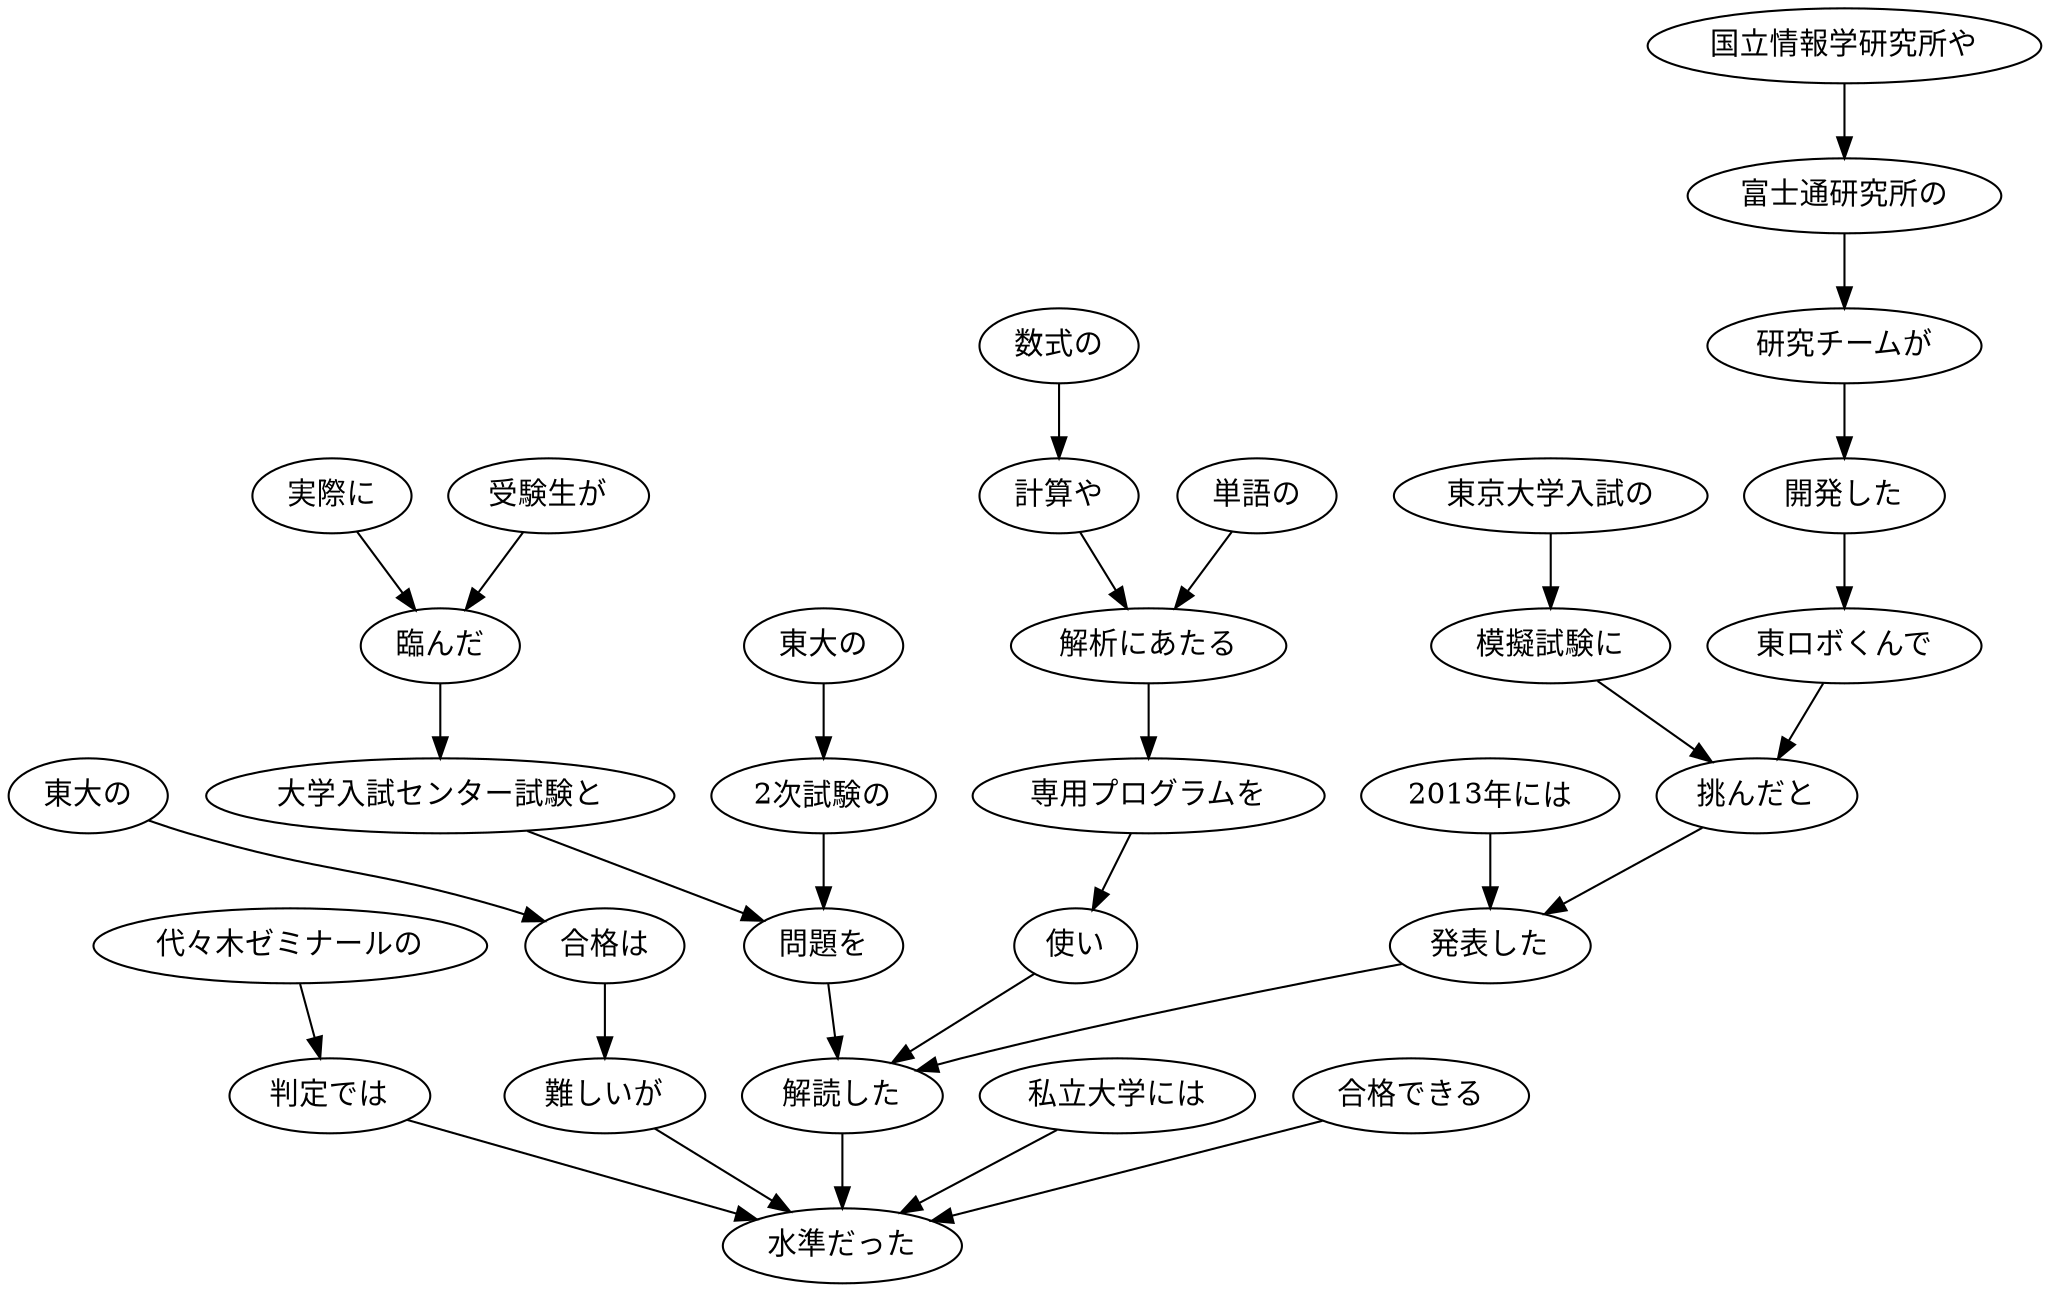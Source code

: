 // ans44
digraph {
	0 [label="2013年には"]
	9 [label="発表した"]
	0 -> 9
	1 [label="国立情報学研究所や"]
	2 [label="富士通研究所の"]
	1 -> 2
	2 [label="富士通研究所の"]
	3 [label="研究チームが"]
	2 -> 3
	3 [label="研究チームが"]
	4 [label="開発した"]
	3 -> 4
	4 [label="開発した"]
	5 [label="東ロボくんで"]
	4 -> 5
	5 [label="東ロボくんで"]
	8 [label="挑んだと"]
	5 -> 8
	6 [label="東京大学入試の"]
	7 [label="模擬試験に"]
	6 -> 7
	7 [label="模擬試験に"]
	8 [label="挑んだと"]
	7 -> 8
	8 [label="挑んだと"]
	9 [label="発表した"]
	8 -> 9
	9 [label="発表した"]
	23 [label="解読した"]
	9 -> 23
	10 [label="数式の"]
	11 [label="計算や"]
	10 -> 11
	11 [label="計算や"]
	13 [label="解析にあたる"]
	11 -> 13
	12 [label="単語の"]
	13 [label="解析にあたる"]
	12 -> 13
	13 [label="解析にあたる"]
	14 [label="専用プログラムを"]
	13 -> 14
	14 [label="専用プログラムを"]
	15 [label="使い"]
	14 -> 15
	15 [label="使い"]
	23 [label="解読した"]
	15 -> 23
	16 [label="実際に"]
	18 [label="臨んだ"]
	16 -> 18
	17 [label="受験生が"]
	18 [label="臨んだ"]
	17 -> 18
	18 [label="臨んだ"]
	19 [label="大学入試センター試験と"]
	18 -> 19
	19 [label="大学入試センター試験と"]
	22 [label="問題を"]
	19 -> 22
	20 [label="東大の"]
	21 [label="2次試験の"]
	20 -> 21
	21 [label="2次試験の"]
	22 [label="問題を"]
	21 -> 22
	22 [label="問題を"]
	23 [label="解読した"]
	22 -> 23
	23 [label="解読した"]
	31 [label="水準だった"]
	23 -> 31
	24 [label="代々木ゼミナールの"]
	25 [label="判定では"]
	24 -> 25
	25 [label="判定では"]
	31 [label="水準だった"]
	25 -> 31
	26 [label="東大の"]
	27 [label="合格は"]
	26 -> 27
	27 [label="合格は"]
	28 [label="難しいが"]
	27 -> 28
	28 [label="難しいが"]
	31 [label="水準だった"]
	28 -> 31
	29 [label="私立大学には"]
	31 [label="水準だった"]
	29 -> 31
	30 [label="合格できる"]
	31 [label="水準だった"]
	30 -> 31
}
